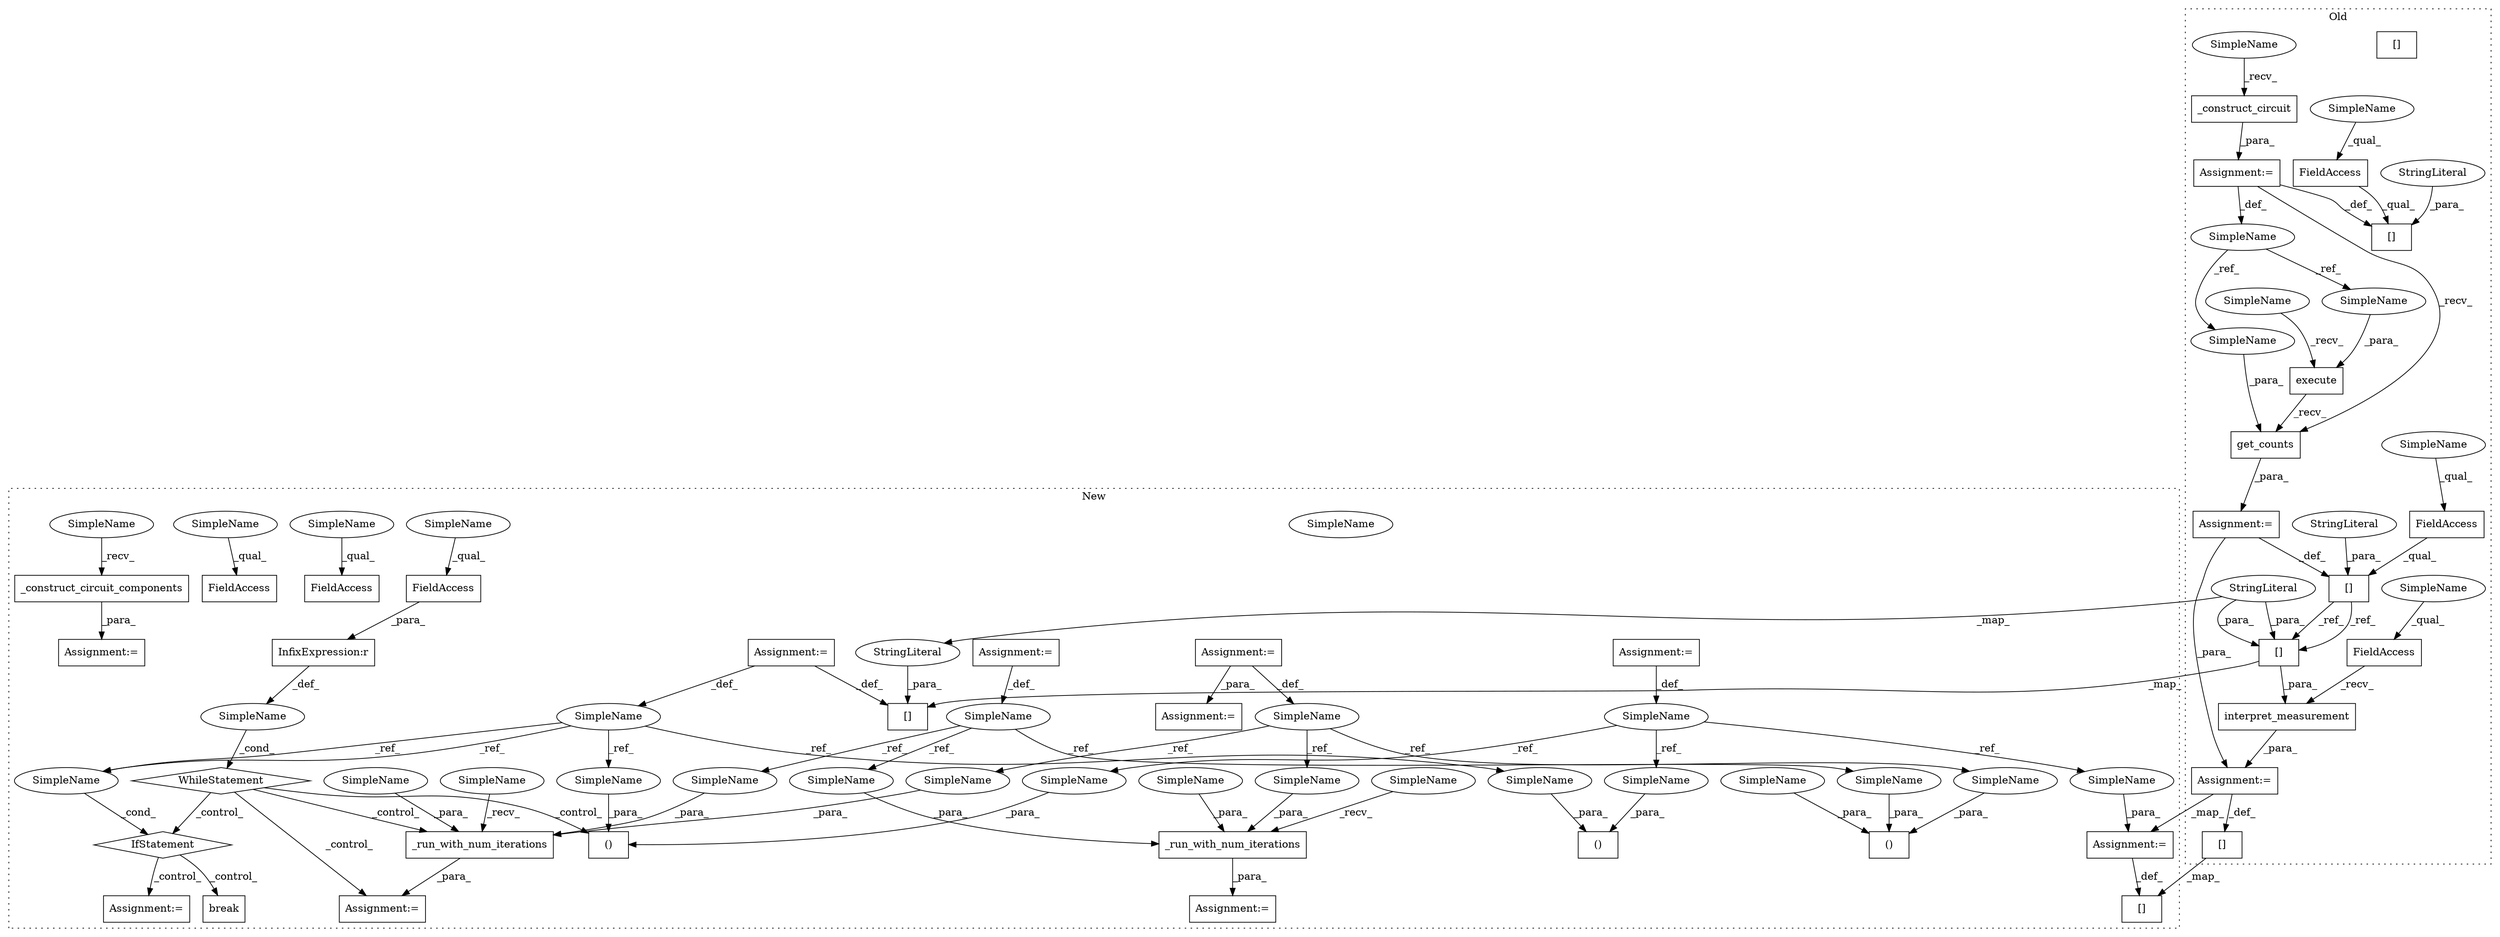 digraph G {
subgraph cluster0 {
1 [label="execute" a="32" s="4276,4286" l="8,1" shape="box"];
11 [label="_construct_circuit" a="32" s="4190" l="20" shape="box"];
12 [label="[]" a="2" s="4216,4235" l="10,1" shape="box"];
16 [label="get_counts" a="32" s="4288,4301" l="11,1" shape="box"];
17 [label="[]" a="2" s="4245,4269" l="10,1" shape="box"];
18 [label="StringLiteral" a="45" s="4255" l="14" shape="ellipse"];
22 [label="StringLiteral" a="45" s="4226" l="9" shape="ellipse"];
28 [label="FieldAccess" a="22" s="4245" l="9" shape="box"];
32 [label="interpret_measurement" a="32" s="4341,4388" l="22,1" shape="box"];
33 [label="FieldAccess" a="22" s="4328" l="12" shape="box"];
34 [label="FieldAccess" a="22" s="4216" l="9" shape="box"];
36 [label="[]" a="2" s="4308,4326" l="10,1" shape="box"];
40 [label="SimpleName" a="42" s="4182" l="2" shape="ellipse"];
42 [label="Assignment:=" a="7" s="4270" l="1" shape="box"];
43 [label="Assignment:=" a="7" s="4184" l="1" shape="box"];
45 [label="[]" a="2" s="4363,4387" l="10,1" shape="box"];
47 [label="StringLiteral" a="45" s="4373" l="14" shape="ellipse"];
50 [label="Assignment:=" a="7" s="4327" l="1" shape="box"];
51 [label="SimpleName" a="42" s="4216" l="4" shape="ellipse"];
52 [label="SimpleName" a="42" s="4245" l="4" shape="ellipse"];
53 [label="SimpleName" a="42" s="4271" l="4" shape="ellipse"];
54 [label="SimpleName" a="42" s="4328" l="4" shape="ellipse"];
55 [label="SimpleName" a="42" s="4185" l="4" shape="ellipse"];
71 [label="[]" a="2" s="4363,4387" l="10,1" shape="box"];
78 [label="SimpleName" a="42" s="4284" l="2" shape="ellipse"];
79 [label="SimpleName" a="42" s="4299" l="2" shape="ellipse"];
label = "Old";
style="dotted";
}
subgraph cluster1 {
2 [label="WhileStatement" a="61" s="6494,6553" l="7,2" shape="diamond"];
3 [label="IfStatement" a="25" s="6708,6729" l="4,2" shape="diamond"];
4 [label="SimpleName" a="42" s="6712" l="17" shape="ellipse"];
5 [label="Assignment:=" a="7" s="6790" l="2" shape="box"];
6 [label="Assignment:=" a="7" s="6614" l="2" shape="box"];
7 [label="Assignment:=" a="7" s="5791" l="26" shape="box"];
8 [label="Assignment:=" a="7" s="6268" l="2" shape="box"];
9 [label="Assignment:=" a="7" s="6191" l="2" shape="box"];
10 [label="()" a="106" s="6574" l="40" shape="box"];
13 [label="break" a="10" s="6743" l="6" shape="box"];
14 [label="()" a="106" s="6005" l="75" shape="box"];
15 [label="SimpleName" a="42" s="" l="" shape="ellipse"];
19 [label="SimpleName" a="42" s="5921" l="17" shape="ellipse"];
20 [label="()" a="106" s="6228" l="40" shape="box"];
21 [label="SimpleName" a="42" s="5893" l="10" shape="ellipse"];
23 [label="SimpleName" a="42" s="5791" l="26" shape="ellipse"];
24 [label="_run_with_num_iterations" a="32" s="6621,6697" l="25,1" shape="box"];
25 [label="_run_with_num_iterations" a="32" s="6275,6351" l="25,1" shape="box"];
26 [label="_construct_circuit_components" a="32" s="6087" l="31" shape="box"];
27 [label="InfixExpression:r" a="27" s="6524" l="4" shape="box"];
29 [label="FieldAccess" a="22" s="6193" l="20" shape="box"];
30 [label="FieldAccess" a="22" s="6528" l="24" shape="box"];
31 [label="FieldAccess" a="22" s="6128" l="10" shape="box"];
35 [label="Assignment:=" a="7" s="5893" l="10" shape="box"];
37 [label="[]" a="2" s="6904,6922" l="10,1" shape="box"];
38 [label="Assignment:=" a="7" s="5948" l="14" shape="box"];
39 [label="SimpleName" a="42" s="5948" l="14" shape="ellipse"];
41 [label="Assignment:=" a="7" s="6080" l="2" shape="box"];
44 [label="Assignment:=" a="7" s="5921" l="17" shape="box"];
46 [label="[]" a="2" s="6940,6969" l="10,1" shape="box"];
48 [label="StringLiteral" a="45" s="6950" l="19" shape="ellipse"];
49 [label="Assignment:=" a="7" s="6923" l="1" shape="box"];
56 [label="SimpleName" a="42" s="6646" l="9" shape="ellipse"];
57 [label="SimpleName" a="42" s="6005" l="9" shape="ellipse"];
58 [label="SimpleName" a="42" s="6300" l="9" shape="ellipse"];
59 [label="SimpleName" a="42" s="6251" l="17" shape="ellipse"];
60 [label="SimpleName" a="42" s="6712" l="17" shape="ellipse"];
61 [label="SimpleName" a="42" s="6597" l="17" shape="ellipse"];
62 [label="SimpleName" a="42" s="6310" l="26" shape="ellipse"];
63 [label="SimpleName" a="42" s="6027" l="26" shape="ellipse"];
64 [label="SimpleName" a="42" s="6656" l="26" shape="ellipse"];
65 [label="SimpleName" a="42" s="6574" l="10" shape="ellipse"];
66 [label="SimpleName" a="42" s="6924" l="10" shape="ellipse"];
67 [label="SimpleName" a="42" s="6228" l="10" shape="ellipse"];
68 [label="SimpleName" a="42" s="6066" l="14" shape="ellipse"];
69 [label="SimpleName" a="42" s="6683" l="14" shape="ellipse"];
70 [label="SimpleName" a="42" s="6337" l="14" shape="ellipse"];
72 [label="SimpleName" a="42" s="6616" l="4" shape="ellipse"];
73 [label="SimpleName" a="42" s="6528" l="4" shape="ellipse"];
74 [label="SimpleName" a="42" s="6193" l="4" shape="ellipse"];
75 [label="SimpleName" a="42" s="6128" l="4" shape="ellipse"];
76 [label="SimpleName" a="42" s="6082" l="4" shape="ellipse"];
77 [label="SimpleName" a="42" s="6270" l="4" shape="ellipse"];
label = "New";
style="dotted";
}
1 -> 16 [label="_recv_"];
2 -> 10 [label="_control_"];
2 -> 3 [label="_control_"];
2 -> 6 [label="_control_"];
2 -> 24 [label="_control_"];
3 -> 13 [label="_control_"];
3 -> 5 [label="_control_"];
7 -> 9 [label="_para_"];
7 -> 23 [label="_def_"];
11 -> 43 [label="_para_"];
15 -> 2 [label="_cond_"];
16 -> 42 [label="_para_"];
17 -> 71 [label="_ref_"];
17 -> 71 [label="_ref_"];
18 -> 17 [label="_para_"];
19 -> 60 [label="_ref_"];
19 -> 60 [label="_ref_"];
19 -> 61 [label="_ref_"];
19 -> 59 [label="_ref_"];
21 -> 65 [label="_ref_"];
21 -> 66 [label="_ref_"];
21 -> 67 [label="_ref_"];
22 -> 12 [label="_para_"];
23 -> 62 [label="_ref_"];
23 -> 64 [label="_ref_"];
23 -> 63 [label="_ref_"];
24 -> 6 [label="_para_"];
25 -> 8 [label="_para_"];
26 -> 41 [label="_para_"];
27 -> 15 [label="_def_"];
28 -> 17 [label="_qual_"];
30 -> 27 [label="_para_"];
32 -> 50 [label="_para_"];
33 -> 32 [label="_recv_"];
34 -> 12 [label="_qual_"];
35 -> 21 [label="_def_"];
36 -> 37 [label="_map_"];
38 -> 39 [label="_def_"];
39 -> 68 [label="_ref_"];
39 -> 70 [label="_ref_"];
39 -> 69 [label="_ref_"];
40 -> 79 [label="_ref_"];
40 -> 78 [label="_ref_"];
42 -> 50 [label="_para_"];
42 -> 17 [label="_def_"];
43 -> 40 [label="_def_"];
43 -> 12 [label="_def_"];
43 -> 16 [label="_recv_"];
44 -> 46 [label="_def_"];
44 -> 19 [label="_def_"];
47 -> 71 [label="_para_"];
47 -> 48 [label="_map_"];
47 -> 71 [label="_para_"];
48 -> 46 [label="_para_"];
49 -> 37 [label="_def_"];
50 -> 36 [label="_def_"];
50 -> 49 [label="_map_"];
51 -> 34 [label="_qual_"];
52 -> 28 [label="_qual_"];
53 -> 1 [label="_recv_"];
54 -> 33 [label="_qual_"];
55 -> 11 [label="_recv_"];
56 -> 24 [label="_para_"];
57 -> 14 [label="_para_"];
58 -> 25 [label="_para_"];
59 -> 20 [label="_para_"];
60 -> 3 [label="_cond_"];
61 -> 10 [label="_para_"];
62 -> 25 [label="_para_"];
63 -> 14 [label="_para_"];
64 -> 24 [label="_para_"];
65 -> 10 [label="_para_"];
66 -> 49 [label="_para_"];
67 -> 20 [label="_para_"];
68 -> 14 [label="_para_"];
69 -> 24 [label="_para_"];
70 -> 25 [label="_para_"];
71 -> 32 [label="_para_"];
71 -> 46 [label="_map_"];
72 -> 24 [label="_recv_"];
73 -> 30 [label="_qual_"];
74 -> 29 [label="_qual_"];
75 -> 31 [label="_qual_"];
76 -> 26 [label="_recv_"];
77 -> 25 [label="_recv_"];
78 -> 1 [label="_para_"];
79 -> 16 [label="_para_"];
}